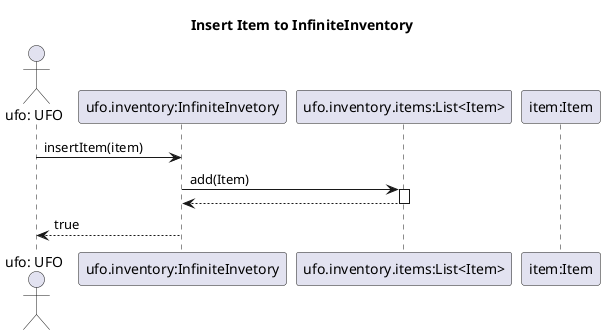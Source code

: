 @startuml


title Insert Item to InfiniteInventory

actor ufo as "ufo: UFO"

participant inv as "ufo.inventory:InfiniteInvetory"
participant list as "ufo.inventory.items:List<Item>"
participant item as "item:Item"

ufo -> inv: insertItem(item)

inv -> list : add(Item)
activate list
list --> inv
deactivate
inv --> ufo : true

@enduml